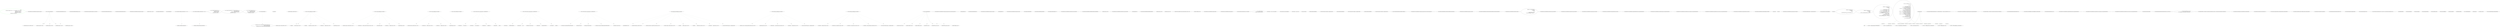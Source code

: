 digraph  {
d7 [cluster="CommandLine.Tests.Unit.Text.HelpTextTests.Create_instance_without_options()", color=green, community=0, label="var sut =\r\n                new HelpText(new HeadingInfo(''Unit-tests'', ''2.0''), new CopyrightInfo(true, ''Author'', 2005, 2013))\r\n                    .AddPreOptionsLine(''pre-options line 1'')\r\n                    .AddPreOptionsLine(''pre-options line 2'')\r\n                    .AddPostOptionsLine(''post-options line 1'')\r\n                    .AddPostOptionsLine(''post-options line 2'')", prediction=0, span="26-31"];
d6 [cluster="CommandLine.Tests.Unit.Text.HelpTextTests.Create_instance_without_options()", label="Entry CommandLine.Tests.Unit.Text.HelpTextTests.Create_instance_without_options()", span="22-22"];
d8 [cluster="CommandLine.Tests.Unit.Text.HelpTextTests.Create_instance_without_options()", label="var lines = sut.ToString().ToNotEmptyLines()", span="34-34"];
d16 [cluster="CommandLine.Text.HelpText.HelpText(string, string)", label="Entry CommandLine.Text.HelpText.HelpText(string, string)", span="79-79"];
d17 [cluster="CommandLine.Text.HeadingInfo.HeadingInfo(string, string)", label="Entry CommandLine.Text.HeadingInfo.HeadingInfo(string, string)", span="26-26"];
d18 [cluster="CommandLine.Text.CopyrightInfo.CopyrightInfo(bool, string, params int[])", label="Entry CommandLine.Text.CopyrightInfo.CopyrightInfo(bool, string, params int[])", span="59-59"];
d19 [cluster="CommandLine.Text.HelpText.AddPreOptionsLine(string)", label="Entry CommandLine.Text.HelpText.AddPreOptionsLine(string)", span="332-332"];
d20 [cluster="CommandLine.Text.HelpText.AddPostOptionsLine(string)", label="Entry CommandLine.Text.HelpText.AddPostOptionsLine(string)", span="342-342"];
d15 [cluster="CommandLine.Tests.Unit.Text.HelpTextTests.Create_instance_without_options()", label="Exit CommandLine.Tests.Unit.Text.HelpTextTests.Create_instance_without_options()", span="22-22"];
d9 [cluster="CommandLine.Tests.Unit.Text.HelpTextTests.Create_instance_without_options()", label="Assert.Equal(''Unit-tests 2.0'', lines[0])", span="36-36"];
d4 [cluster="CommandLine.Text.HelpText.ToString()", label="Entry CommandLine.Text.HelpText.ToString()", span="436-436"];
d21 [cluster="string.ToNotEmptyLines()", label="Entry string.ToNotEmptyLines()", span="10-10"];
d10 [cluster="CommandLine.Tests.Unit.Text.HelpTextTests.Create_instance_without_options()", label="Assert.Equal(''Copyright (C) 2005 - 2013 Author'', lines[1])", span="37-37"];
d11 [cluster="CommandLine.Tests.Unit.Text.HelpTextTests.Create_instance_without_options()", label="Assert.Equal(''pre-options line 1'', lines[2])", span="38-38"];
d12 [cluster="CommandLine.Tests.Unit.Text.HelpTextTests.Create_instance_without_options()", label="Assert.Equal(''pre-options line 2'', lines[3])", span="39-39"];
d13 [cluster="CommandLine.Tests.Unit.Text.HelpTextTests.Create_instance_without_options()", label="Assert.Equal(''post-options line 1'', lines[4])", span="40-40"];
d14 [cluster="CommandLine.Tests.Unit.Text.HelpTextTests.Create_instance_without_options()", label="Assert.Equal(''post-options line 2'', lines[5])", span="41-41"];
d63 [cluster="CommandLine.Tests.Unit.Text.HelpTextTests.When_help_text_is_longer_than_width_it_will_wrap_around_as_if_in_a_column()", label="var sut = new HelpText(new HeadingInfo(''CommandLine.Tests.dll'', ''1.9.4.131''))", span="130-130"];
d78 [cluster="CommandLine.Tests.Unit.Text.HelpTextTests.Long_help_text_without_spaces()", label="var sut = new HelpText(new HeadingInfo(''CommandLine.Tests.dll'', ''1.9.4.131''))", span="150-150"];
d23 [cluster="CommandLine.Tests.Unit.Text.HelpTextTests.Create_instance_with_options()", label="var sut = new HelpText { AddDashesToOption = true }\r\n                .AddPreOptionsLine(''pre-options'')\r\n                .AddOptions(new FakeOptions())\r\n                .AddPostOptionsLine(''post-options'')", span="50-53"];
d36 [cluster="CommandLine.Tests.Unit.Text.HelpTextTests.Create_instance_with_enum_options_enabled()", label="var sut = new HelpText { AddDashesToOption = true, AddEnumValuesToHelpText = true }\r\n                .AddPreOptionsLine(''pre-options'')\r\n                .AddOptions(new FakeOptionsWithHelpTextEnum())\r\n                .AddPostOptionsLine(''post-options'')", span="72-75"];
d47 [cluster="CommandLine.Tests.Unit.Text.HelpTextTests.Create_instance_with_enum_options_disabled()", label="var sut = new HelpText { AddDashesToOption = true }\r\n                .AddPreOptionsLine(''pre-options'')\r\n                .AddOptions(new FakeOptionsWithHelpTextEnum())\r\n                .AddPostOptionsLine(''post-options'')", span="94-97"];
d93 [cluster="CommandLine.Tests.Unit.Text.HelpTextTests.Long_pre_and_post_lines_without_spaces()", label="sut.AddPreOptionsLine(''Before 0123456789012345678901234567890123456789012 After'')\r\n                .AddOptions(new FakeOptionsForHelp())\r\n                .AddPostOptionsLine(''Before 0123456789012345678901234567890123456789 After'')", span="172-174"];
d5 [cluster="Unk.Equal", label="Entry Unk.Equal", span=""];
d1 [cluster="CommandLine.Tests.Unit.Text.HelpTextTests.Create_empty_instance()", label="Assert.Equal(string.Empty, new HelpText().ToString())", span="18-18"];
d24 [cluster="CommandLine.Tests.Unit.Text.HelpTextTests.Create_instance_with_options()", label="var lines = sut.ToString().ToNotEmptyLines().TrimStringArray()", span="57-57"];
d37 [cluster="CommandLine.Tests.Unit.Text.HelpTextTests.Create_instance_with_enum_options_enabled()", label="var lines = sut.ToString().ToNotEmptyLines().TrimStringArray()", span="79-79"];
d48 [cluster="CommandLine.Tests.Unit.Text.HelpTextTests.Create_instance_with_enum_options_disabled()", label="var lines = sut.ToString().ToNotEmptyLines().TrimStringArray()", span="101-101"];
d57 [cluster="CommandLine.Tests.Unit.Text.HelpTextTests.When_defined_MetaValue_should_be_rendered()", label="var lines = sut.ToString().ToNotEmptyLines().TrimStringArray()", span="119-119"];
d66 [cluster="CommandLine.Tests.Unit.Text.HelpTextTests.When_help_text_is_longer_than_width_it_will_wrap_around_as_if_in_a_column()", label="var lines = sut.ToString().Split(new[] { Environment.NewLine }, StringSplitOptions.None)", span="135-135"];
d81 [cluster="CommandLine.Tests.Unit.Text.HelpTextTests.Long_help_text_without_spaces()", label="var lines = sut.ToString().Split(new[] { Environment.NewLine }, StringSplitOptions.None)", span="155-155"];
d94 [cluster="CommandLine.Tests.Unit.Text.HelpTextTests.Long_pre_and_post_lines_without_spaces()", label="var lines = sut.ToString().Split(new[] { Environment.NewLine }, StringSplitOptions.None)", span="177-177"];
d155 [cluster="CommandLine.Tests.Unit.Text.HelpTextTests.Invoke_AutoBuild_for_Options_returns_appropriate_formatted_text()", label="var lines = helpText.ToString().ToNotEmptyLines().TrimStringArray()", span="265-265"];
d172 [cluster="CommandLine.Tests.Unit.Text.HelpTextTests.Invoke_AutoBuild_for_Verbs_with_specific_verb_returns_appropriate_formatted_text()", label="var lines = helpText.ToString().ToNotEmptyLines().TrimStringArray()", span="294-294"];
d184 [cluster="CommandLine.Tests.Unit.Text.HelpTextTests.Invoke_AutoBuild_for_Verbs_with_unknown_verb_returns_appropriate_formatted_text()", label="var lines = helpText.ToString().ToNotEmptyLines().TrimStringArray()", span="320-320"];
d107 [cluster="CommandLine.Tests.Unit.Text.HelpTextTests.Invoking_RenderParsingErrorsText_returns_appropriate_formatted_text()", label="var lines = errorsText.ToNotEmptyLines()", span="236-236"];
d62 [cluster="CommandLine.Tests.Unit.Text.HelpTextTests.When_help_text_is_longer_than_width_it_will_wrap_around_as_if_in_a_column()", label="Entry CommandLine.Tests.Unit.Text.HelpTextTests.When_help_text_is_longer_than_width_it_will_wrap_around_as_if_in_a_column()", span="126-126"];
d64 [cluster="CommandLine.Tests.Unit.Text.HelpTextTests.When_help_text_is_longer_than_width_it_will_wrap_around_as_if_in_a_column()", label="sut.MaximumDisplayWidth = 40", span="131-131"];
d60 [cluster="CommandLine.Text.HelpText.HelpText(string)", label="Entry CommandLine.Text.HelpText.HelpText(string)", span="56-56"];
d65 [cluster="CommandLine.Tests.Unit.Text.HelpTextTests.When_help_text_is_longer_than_width_it_will_wrap_around_as_if_in_a_column()", label="sut.AddOptions(new FakeOptionsWithLongDescription())", span="132-132"];
d77 [cluster="CommandLine.Tests.Unit.Text.HelpTextTests.Long_help_text_without_spaces()", label="Entry CommandLine.Tests.Unit.Text.HelpTextTests.Long_help_text_without_spaces()", span="146-146"];
d79 [cluster="CommandLine.Tests.Unit.Text.HelpTextTests.Long_help_text_without_spaces()", label="sut.MaximumDisplayWidth = 40", span="151-151"];
d80 [cluster="CommandLine.Tests.Unit.Text.HelpTextTests.Long_help_text_without_spaces()", label="sut.AddOptions(new FakeOptionsWithLongDescriptionAndNoSpaces())", span="152-152"];
d22 [cluster="CommandLine.Tests.Unit.Text.HelpTextTests.Create_instance_with_options()", label="Entry CommandLine.Tests.Unit.Text.HelpTextTests.Create_instance_with_options()", span="46-46"];
d3 [cluster="CommandLine.Text.HelpText.HelpText()", label="Entry CommandLine.Text.HelpText.HelpText()", span="33-33"];
d32 [cluster="CommandLine.Tests.Fakes.FakeOptions.FakeOptions()", label="Entry CommandLine.Tests.Fakes.FakeOptions.FakeOptions()", span="6-6"];
d33 [cluster="CommandLine.Text.HelpText.AddOptions<T>(T)", label="Entry CommandLine.Text.HelpText.AddOptions<T>(T)", span="352-352"];
d35 [cluster="CommandLine.Tests.Unit.Text.HelpTextTests.Create_instance_with_enum_options_enabled()", label="Entry CommandLine.Tests.Unit.Text.HelpTextTests.Create_instance_with_enum_options_enabled()", span="68-68"];
d45 [cluster="CommandLine.Tests.Fakes.FakeOptionsWithHelpTextEnum.FakeOptionsWithHelpTextEnum()", label="Entry CommandLine.Tests.Fakes.FakeOptionsWithHelpTextEnum.FakeOptionsWithHelpTextEnum()", span="11-11"];
d49 [cluster="CommandLine.Tests.Unit.Text.HelpTextTests.Create_instance_with_enum_options_disabled()", label="Assert.Equal(''pre-options'', lines[0])", span="102-102"];
d46 [cluster="CommandLine.Tests.Unit.Text.HelpTextTests.Create_instance_with_enum_options_disabled()", label="Entry CommandLine.Tests.Unit.Text.HelpTextTests.Create_instance_with_enum_options_disabled()", span="90-90"];
d91 [cluster="CommandLine.Tests.Unit.Text.HelpTextTests.Long_pre_and_post_lines_without_spaces()", label="var sut = new HelpText(''Heading Info.'')", span="170-170"];
d92 [cluster="CommandLine.Tests.Unit.Text.HelpTextTests.Long_pre_and_post_lines_without_spaces()", label="sut.MaximumDisplayWidth = 40", span="171-171"];
d102 [cluster="CommandLine.Tests.Fakes.FakeOptionsForHelp.FakeOptionsForHelp()", label="Entry CommandLine.Tests.Fakes.FakeOptionsForHelp.FakeOptionsForHelp()", span="4-4"];
d25 [cluster="CommandLine.Tests.Unit.Text.HelpTextTests.Create_instance_with_options()", label="Assert.Equal(''pre-options'', lines[0])", span="58-58"];
d26 [cluster="CommandLine.Tests.Unit.Text.HelpTextTests.Create_instance_with_options()", label="Assert.Equal(''--stringvalue    Define a string value here.'', lines[1])", span="59-59"];
d27 [cluster="CommandLine.Tests.Unit.Text.HelpTextTests.Create_instance_with_options()", label="Assert.Equal(''-i               Define a int sequence here.'', lines[2])", span="60-60"];
d28 [cluster="CommandLine.Tests.Unit.Text.HelpTextTests.Create_instance_with_options()", label="Assert.Equal(''-x               Define a boolean or switch value here.'', lines[3])", span="61-61"];
d29 [cluster="CommandLine.Tests.Unit.Text.HelpTextTests.Create_instance_with_options()", label="Assert.Equal(''--help           Display this help screen.'', lines[4])", span="62-62"];
d30 [cluster="CommandLine.Tests.Unit.Text.HelpTextTests.Create_instance_with_options()", label="Assert.Equal(''post-options'', lines[5])", span="63-63"];
d38 [cluster="CommandLine.Tests.Unit.Text.HelpTextTests.Create_instance_with_enum_options_enabled()", label="Assert.Equal(''pre-options'', lines[0])", span="80-80"];
d39 [cluster="CommandLine.Tests.Unit.Text.HelpTextTests.Create_instance_with_enum_options_enabled()", label="Assert.Equal(''--stringvalue    Define a string value here.'', lines[1])", span="81-81"];
d40 [cluster="CommandLine.Tests.Unit.Text.HelpTextTests.Create_instance_with_enum_options_enabled()", label="Assert.Equal(''--shape          Define a enum value here. Valid values: Circle, Square,'', lines[2])", span="82-82"];
d41 [cluster="CommandLine.Tests.Unit.Text.HelpTextTests.Create_instance_with_enum_options_enabled()", label="Assert.Equal(''Triangle'', lines[3])", span="83-83"];
d42 [cluster="CommandLine.Tests.Unit.Text.HelpTextTests.Create_instance_with_enum_options_enabled()", label="Assert.Equal(''--help           Display this help screen.'', lines[4])", span="84-84"];
d43 [cluster="CommandLine.Tests.Unit.Text.HelpTextTests.Create_instance_with_enum_options_enabled()", label="Assert.Equal(''post-options'', lines[5])", span="85-85"];
d50 [cluster="CommandLine.Tests.Unit.Text.HelpTextTests.Create_instance_with_enum_options_disabled()", label="Assert.Equal(''--stringvalue    Define a string value here.'', lines[1])", span="103-103"];
d51 [cluster="CommandLine.Tests.Unit.Text.HelpTextTests.Create_instance_with_enum_options_disabled()", label="Assert.Equal(''--shape          Define a enum value here.'', lines[2])", span="104-104"];
d52 [cluster="CommandLine.Tests.Unit.Text.HelpTextTests.Create_instance_with_enum_options_disabled()", label="Assert.Equal(''--help           Display this help screen.'', lines[3])", span="105-105"];
d53 [cluster="CommandLine.Tests.Unit.Text.HelpTextTests.Create_instance_with_enum_options_disabled()", label="Assert.Equal(''post-options'', lines[4])", span="106-106"];
d58 [cluster="CommandLine.Tests.Unit.Text.HelpTextTests.When_defined_MetaValue_should_be_rendered()", label="Assert.Equal(''i FILE, input-file=FILE    Required. Specify input FILE to be processed.'', lines[2])", span="121-121"];
d108 [cluster="CommandLine.Tests.Unit.Text.HelpTextTests.Invoking_RenderParsingErrorsText_returns_appropriate_formatted_text()", label="Assert.Equal(''  ERR badtoken'', lines[0])", span="238-238"];
d109 [cluster="CommandLine.Tests.Unit.Text.HelpTextTests.Invoking_RenderParsingErrorsText_returns_appropriate_formatted_text()", label="Assert.Equal(''  ERR x, switch'', lines[1])", span="239-239"];
d110 [cluster="CommandLine.Tests.Unit.Text.HelpTextTests.Invoking_RenderParsingErrorsText_returns_appropriate_formatted_text()", label="Assert.Equal(''  ERR unknown'', lines[2])", span="240-240"];
d111 [cluster="CommandLine.Tests.Unit.Text.HelpTextTests.Invoking_RenderParsingErrorsText_returns_appropriate_formatted_text()", label="Assert.Equal(''  ERR missing'', lines[3])", span="241-241"];
d112 [cluster="CommandLine.Tests.Unit.Text.HelpTextTests.Invoking_RenderParsingErrorsText_returns_appropriate_formatted_text()", label="Assert.Equal(''  ERR z'', lines[4])", span="242-242"];
d113 [cluster="CommandLine.Tests.Unit.Text.HelpTextTests.Invoking_RenderParsingErrorsText_returns_appropriate_formatted_text()", label="Assert.Equal(''  ERR s, sequence'', lines[5])", span="243-243"];
d114 [cluster="CommandLine.Tests.Unit.Text.HelpTextTests.Invoking_RenderParsingErrorsText_returns_appropriate_formatted_text()", label="Assert.Equal(''  ERR no-verb-selected'', lines[6])", span="244-244"];
d115 [cluster="CommandLine.Tests.Unit.Text.HelpTextTests.Invoking_RenderParsingErrorsText_returns_appropriate_formatted_text()", label="Assert.Equal(''  ERR badverb'', lines[7])", span="245-245"];
d158 [cluster="CommandLine.Tests.Unit.Text.HelpTextTests.Invoke_AutoBuild_for_Options_returns_appropriate_formatted_text()", label="Assert.Equal(''ERROR(S):'', lines[2])", span="269-269"];
d159 [cluster="CommandLine.Tests.Unit.Text.HelpTextTests.Invoke_AutoBuild_for_Options_returns_appropriate_formatted_text()", label="Assert.Equal(''Token 'badtoken' is not recognized.'', lines[3])", span="270-270"];
d160 [cluster="CommandLine.Tests.Unit.Text.HelpTextTests.Invoke_AutoBuild_for_Options_returns_appropriate_formatted_text()", label="Assert.Equal(''A sequence option 'i' is defined with few items than required.'', lines[4])", span="271-271"];
d161 [cluster="CommandLine.Tests.Unit.Text.HelpTextTests.Invoke_AutoBuild_for_Options_returns_appropriate_formatted_text()", label="Assert.Equal(''--stringvalue    Define a string value here.'', lines[5])", span="272-272"];
d162 [cluster="CommandLine.Tests.Unit.Text.HelpTextTests.Invoke_AutoBuild_for_Options_returns_appropriate_formatted_text()", label="Assert.Equal(''-i               Define a int sequence here.'', lines[6])", span="273-273"];
d163 [cluster="CommandLine.Tests.Unit.Text.HelpTextTests.Invoke_AutoBuild_for_Options_returns_appropriate_formatted_text()", label="Assert.Equal(''-x               Define a boolean or switch value here.'', lines[7])", span="274-274"];
d164 [cluster="CommandLine.Tests.Unit.Text.HelpTextTests.Invoke_AutoBuild_for_Options_returns_appropriate_formatted_text()", label="Assert.Equal(''--help           Display this help screen.'', lines[8])", span="275-275"];
d175 [cluster="CommandLine.Tests.Unit.Text.HelpTextTests.Invoke_AutoBuild_for_Verbs_with_specific_verb_returns_appropriate_formatted_text()", label="Assert.Equal(''-p, --patch    Use the interactive patch selection interface to chose which'', lines[2])", span="298-298"];
d176 [cluster="CommandLine.Tests.Unit.Text.HelpTextTests.Invoke_AutoBuild_for_Verbs_with_specific_verb_returns_appropriate_formatted_text()", label="Assert.Equal(''changes to commit.'', lines[3])", span="299-299"];
d177 [cluster="CommandLine.Tests.Unit.Text.HelpTextTests.Invoke_AutoBuild_for_Verbs_with_specific_verb_returns_appropriate_formatted_text()", label="Assert.Equal(''--amend        Used to amend the tip of the current branch.'', lines[4])", span="300-300"];
d178 [cluster="CommandLine.Tests.Unit.Text.HelpTextTests.Invoke_AutoBuild_for_Verbs_with_specific_verb_returns_appropriate_formatted_text()", label="Assert.Equal(''--help         Display this help screen.'', lines[5])", span="301-301"];
d187 [cluster="CommandLine.Tests.Unit.Text.HelpTextTests.Invoke_AutoBuild_for_Verbs_with_unknown_verb_returns_appropriate_formatted_text()", label="Assert.Equal(''add       Add file contents to the index.'', lines[2])", span="324-324"];
d188 [cluster="CommandLine.Tests.Unit.Text.HelpTextTests.Invoke_AutoBuild_for_Verbs_with_unknown_verb_returns_appropriate_formatted_text()", label="Assert.Equal(''commit    Record changes to the repository.'', lines[3])", span="325-325"];
d189 [cluster="CommandLine.Tests.Unit.Text.HelpTextTests.Invoke_AutoBuild_for_Verbs_with_unknown_verb_returns_appropriate_formatted_text()", label="Assert.Equal(''clone     Clone a repository into a new directory.'', lines[4])", span="326-326"];
d190 [cluster="CommandLine.Tests.Unit.Text.HelpTextTests.Invoke_AutoBuild_for_Verbs_with_unknown_verb_returns_appropriate_formatted_text()", label="Assert.Equal(''help      Display more information on a specific command.'', lines[5])", span="327-327"];
d0 [cluster="CommandLine.Tests.Unit.Text.HelpTextTests.Create_empty_instance()", label="Entry CommandLine.Tests.Unit.Text.HelpTextTests.Create_empty_instance()", span="16-16"];
d2 [cluster="CommandLine.Tests.Unit.Text.HelpTextTests.Create_empty_instance()", label="Exit CommandLine.Tests.Unit.Text.HelpTextTests.Create_empty_instance()", span="16-16"];
d34 [cluster="System.Collections.Generic.IEnumerable<string>.TrimStringArray()", label="Entry System.Collections.Generic.IEnumerable<string>.TrimStringArray()", span="15-15"];
d56 [cluster="CommandLine.Tests.Unit.Text.HelpTextTests.When_defined_MetaValue_should_be_rendered()", label="var sut = new HelpText(''Meta Value.'')\r\n                .AddOptions(new FakeOptionsWithMetaValue())", span="115-116"];
d67 [cluster="CommandLine.Tests.Unit.Text.HelpTextTests.When_help_text_is_longer_than_width_it_will_wrap_around_as_if_in_a_column()", label="lines[2].Should().Be(''  v, verbose    This is the description'')", span="136-136"];
d74 [cluster="string.Split(string[], System.StringSplitOptions)", label="Entry string.Split(string[], System.StringSplitOptions)", span="0-0"];
d68 [cluster="CommandLine.Tests.Unit.Text.HelpTextTests.When_help_text_is_longer_than_width_it_will_wrap_around_as_if_in_a_column()", label="lines[3].Should().Be(''                of the verbosity to '')", span="138-138"];
d69 [cluster="CommandLine.Tests.Unit.Text.HelpTextTests.When_help_text_is_longer_than_width_it_will_wrap_around_as_if_in_a_column()", label="lines[4].Should().Be(''                test out the wrapping '')", span="139-139"];
d70 [cluster="CommandLine.Tests.Unit.Text.HelpTextTests.When_help_text_is_longer_than_width_it_will_wrap_around_as_if_in_a_column()", label="lines[5].Should().Be(''                capabilities of the '')", span="140-140"];
d71 [cluster="CommandLine.Tests.Unit.Text.HelpTextTests.When_help_text_is_longer_than_width_it_will_wrap_around_as_if_in_a_column()", label="lines[6].Should().Be(''                Help Text.'')", span="141-141"];
d82 [cluster="CommandLine.Tests.Unit.Text.HelpTextTests.Long_help_text_without_spaces()", label="lines[2].Should().Be(''  v, verbose    Before '')", span="156-156"];
d83 [cluster="CommandLine.Tests.Unit.Text.HelpTextTests.Long_help_text_without_spaces()", label="lines[3].Should().Be(''                012345678901234567890123'')", span="157-157"];
d84 [cluster="CommandLine.Tests.Unit.Text.HelpTextTests.Long_help_text_without_spaces()", label="lines[4].Should().Be(''                After'')", span="158-158"];
d85 [cluster="CommandLine.Tests.Unit.Text.HelpTextTests.Long_help_text_without_spaces()", label="lines[5].Should().Be(''  input-file    Before '')", span="159-159"];
d86 [cluster="CommandLine.Tests.Unit.Text.HelpTextTests.Long_help_text_without_spaces()", label="lines[6].Should().Be(''                012345678901234567890123'')", span="160-160"];
d87 [cluster="CommandLine.Tests.Unit.Text.HelpTextTests.Long_help_text_without_spaces()", label="lines[7].Should().Be(''                456789 After'')", span="161-161"];
d95 [cluster="CommandLine.Tests.Unit.Text.HelpTextTests.Long_pre_and_post_lines_without_spaces()", label="lines[1].Should().Be(''Before '')", span="178-178"];
d96 [cluster="CommandLine.Tests.Unit.Text.HelpTextTests.Long_pre_and_post_lines_without_spaces()", label="lines[2].Should().Be(''0123456789012345678901234567890123456789'')", span="179-179"];
d97 [cluster="CommandLine.Tests.Unit.Text.HelpTextTests.Long_pre_and_post_lines_without_spaces()", label="lines[3].Should().Be(''012 After'')", span="180-180"];
d98 [cluster="CommandLine.Tests.Unit.Text.HelpTextTests.Long_pre_and_post_lines_without_spaces()", label="lines[lines.Length - 3].Should().Be(''Before '')", span="181-181"];
d99 [cluster="CommandLine.Tests.Unit.Text.HelpTextTests.Long_pre_and_post_lines_without_spaces()", label="lines[lines.Length - 2].Should().Be(''0123456789012345678901234567890123456789'')", span="182-182"];
d100 [cluster="CommandLine.Tests.Unit.Text.HelpTextTests.Long_pre_and_post_lines_without_spaces()", label="lines[lines.Length - 1].Should().Be('' After'')", span="183-183"];
d154 [cluster="CommandLine.Tests.Unit.Text.HelpTextTests.Invoke_AutoBuild_for_Options_returns_appropriate_formatted_text()", label="var helpText = HelpText.AutoBuild(fakeResult)", span="262-262"];
d156 [cluster="CommandLine.Tests.Unit.Text.HelpTextTests.Invoke_AutoBuild_for_Options_returns_appropriate_formatted_text()", label="Assert.True(lines[0].StartsWith(''CommandLine'', StringComparison.Ordinal))", span="267-267"];
d157 [cluster="CommandLine.Tests.Unit.Text.HelpTextTests.Invoke_AutoBuild_for_Options_returns_appropriate_formatted_text()", label="Assert.True(lines[1].StartsWith(''Copyright (c)'', StringComparison.Ordinal))", span="268-268"];
d171 [cluster="CommandLine.Tests.Unit.Text.HelpTextTests.Invoke_AutoBuild_for_Verbs_with_specific_verb_returns_appropriate_formatted_text()", label="var helpText = HelpText.AutoBuild(fakeResult)", span="291-291"];
d173 [cluster="CommandLine.Tests.Unit.Text.HelpTextTests.Invoke_AutoBuild_for_Verbs_with_specific_verb_returns_appropriate_formatted_text()", label="Assert.True(lines[0].StartsWith(''CommandLine'', StringComparison.Ordinal))", span="296-296"];
d174 [cluster="CommandLine.Tests.Unit.Text.HelpTextTests.Invoke_AutoBuild_for_Verbs_with_specific_verb_returns_appropriate_formatted_text()", label="Assert.True(lines[1].StartsWith(''Copyright (c)'', StringComparison.Ordinal))", span="297-297"];
d183 [cluster="CommandLine.Tests.Unit.Text.HelpTextTests.Invoke_AutoBuild_for_Verbs_with_unknown_verb_returns_appropriate_formatted_text()", label="var helpText = HelpText.AutoBuild(fakeResult)", span="317-317"];
d185 [cluster="CommandLine.Tests.Unit.Text.HelpTextTests.Invoke_AutoBuild_for_Verbs_with_unknown_verb_returns_appropriate_formatted_text()", label="Assert.True(lines[0].StartsWith(''CommandLine'', StringComparison.Ordinal))", span="322-322"];
d186 [cluster="CommandLine.Tests.Unit.Text.HelpTextTests.Invoke_AutoBuild_for_Verbs_with_unknown_verb_returns_appropriate_formatted_text()", label="Assert.True(lines[1].StartsWith(''Copyright (c)'', StringComparison.Ordinal))", span="323-323"];
d106 [cluster="CommandLine.Tests.Unit.Text.HelpTextTests.Invoking_RenderParsingErrorsText_returns_appropriate_formatted_text()", label="var errorsText = HelpText.RenderParsingErrorsText(fakeResult, fakeRenderer, 2)", span="233-233"];
d72 [cluster="CommandLine.Tests.Unit.Text.HelpTextTests.When_help_text_is_longer_than_width_it_will_wrap_around_as_if_in_a_column()", label="Exit CommandLine.Tests.Unit.Text.HelpTextTests.When_help_text_is_longer_than_width_it_will_wrap_around_as_if_in_a_column()", span="126-126"];
d73 [cluster="CommandLine.Tests.Fakes.FakeOptionsWithLongDescription.FakeOptionsWithLongDescription()", label="Entry CommandLine.Tests.Fakes.FakeOptionsWithLongDescription.FakeOptionsWithLongDescription()", span="22-22"];
d88 [cluster="CommandLine.Tests.Unit.Text.HelpTextTests.Long_help_text_without_spaces()", label="Exit CommandLine.Tests.Unit.Text.HelpTextTests.Long_help_text_without_spaces()", span="146-146"];
d89 [cluster="CommandLine.Tests.Fakes.FakeOptionsWithLongDescriptionAndNoSpaces.FakeOptionsWithLongDescriptionAndNoSpaces()", label="Entry CommandLine.Tests.Fakes.FakeOptionsWithLongDescriptionAndNoSpaces.FakeOptionsWithLongDescriptionAndNoSpaces()", span="31-31"];
d31 [cluster="CommandLine.Tests.Unit.Text.HelpTextTests.Create_instance_with_options()", label="Exit CommandLine.Tests.Unit.Text.HelpTextTests.Create_instance_with_options()", span="46-46"];
d153 [cluster="CommandLine.Tests.Unit.Text.HelpTextTests.Invoke_AutoBuild_for_Options_returns_appropriate_formatted_text()", label="var fakeResult = new NotParsed<FakeOptions>(\r\n                new FakeOptions(),\r\n                new Error[]\r\n                    {\r\n                        new BadFormatTokenError(''badtoken''),\r\n                        new SequenceOutOfRangeError(new NameInfo(''i'', ''''))\r\n                    })", span="253-259"];
d44 [cluster="CommandLine.Tests.Unit.Text.HelpTextTests.Create_instance_with_enum_options_enabled()", label="Exit CommandLine.Tests.Unit.Text.HelpTextTests.Create_instance_with_enum_options_enabled()", span="68-68"];
d54 [cluster="CommandLine.Tests.Unit.Text.HelpTextTests.Create_instance_with_enum_options_disabled()", label="Exit CommandLine.Tests.Unit.Text.HelpTextTests.Create_instance_with_enum_options_disabled()", span="90-90"];
d90 [cluster="CommandLine.Tests.Unit.Text.HelpTextTests.Long_pre_and_post_lines_without_spaces()", label="Entry CommandLine.Tests.Unit.Text.HelpTextTests.Long_pre_and_post_lines_without_spaces()", span="166-166"];
d59 [cluster="CommandLine.Tests.Unit.Text.HelpTextTests.When_defined_MetaValue_should_be_rendered()", label="Exit CommandLine.Tests.Unit.Text.HelpTextTests.When_defined_MetaValue_should_be_rendered()", span="111-111"];
d116 [cluster="CommandLine.Tests.Unit.Text.HelpTextTests.Invoking_RenderParsingErrorsText_returns_appropriate_formatted_text()", label="Exit CommandLine.Tests.Unit.Text.HelpTextTests.Invoking_RenderParsingErrorsText_returns_appropriate_formatted_text()", span="189-189"];
d165 [cluster="CommandLine.Tests.Unit.Text.HelpTextTests.Invoke_AutoBuild_for_Options_returns_appropriate_formatted_text()", label="Exit CommandLine.Tests.Unit.Text.HelpTextTests.Invoke_AutoBuild_for_Options_returns_appropriate_formatted_text()", span="250-250"];
d179 [cluster="CommandLine.Tests.Unit.Text.HelpTextTests.Invoke_AutoBuild_for_Verbs_with_specific_verb_returns_appropriate_formatted_text()", label="Exit CommandLine.Tests.Unit.Text.HelpTextTests.Invoke_AutoBuild_for_Verbs_with_specific_verb_returns_appropriate_formatted_text()", span="280-280"];
d191 [cluster="CommandLine.Tests.Unit.Text.HelpTextTests.Invoke_AutoBuild_for_Verbs_with_unknown_verb_returns_appropriate_formatted_text()", label="Exit CommandLine.Tests.Unit.Text.HelpTextTests.Invoke_AutoBuild_for_Verbs_with_unknown_verb_returns_appropriate_formatted_text()", span="306-306"];
d55 [cluster="CommandLine.Tests.Unit.Text.HelpTextTests.When_defined_MetaValue_should_be_rendered()", label="Entry CommandLine.Tests.Unit.Text.HelpTextTests.When_defined_MetaValue_should_be_rendered()", span="111-111"];
d61 [cluster="CommandLine.Tests.Fakes.FakeOptionsWithMetaValue.FakeOptionsWithMetaValue()", label="Entry CommandLine.Tests.Fakes.FakeOptionsWithMetaValue.FakeOptionsWithMetaValue()", span="4-4"];
d75 [cluster="Unk.Should", label="Entry Unk.Should", span=""];
d76 [cluster="Unk.Be", label="Entry Unk.Be", span=""];
d101 [cluster="CommandLine.Tests.Unit.Text.HelpTextTests.Long_pre_and_post_lines_without_spaces()", label="Exit CommandLine.Tests.Unit.Text.HelpTextTests.Long_pre_and_post_lines_without_spaces()", span="166-166"];
d166 [cluster="CommandLine.Text.HelpText.AutoBuild<T>(CommandLine.ParserResult<T>)", label="Entry CommandLine.Text.HelpText.AutoBuild<T>(CommandLine.ParserResult<T>)", span="257-257"];
d167 [cluster="string.StartsWith(string, System.StringComparison)", label="Entry string.StartsWith(string, System.StringComparison)", span="0-0"];
d168 [cluster="Unk.True", label="Entry Unk.True", span=""];
d170 [cluster="CommandLine.Tests.Unit.Text.HelpTextTests.Invoke_AutoBuild_for_Verbs_with_specific_verb_returns_appropriate_formatted_text()", label="var fakeResult = new NotParsed<object>(\r\n                new NullInstance(),\r\n                new Error[]\r\n                    {\r\n                        new HelpVerbRequestedError(''commit'', typeof(CommitOptions), true)\r\n                    })", span="283-288"];
d182 [cluster="CommandLine.Tests.Unit.Text.HelpTextTests.Invoke_AutoBuild_for_Verbs_with_unknown_verb_returns_appropriate_formatted_text()", label="var fakeResult = new NotParsed<object>(\r\n                new NullInstance(),\r\n                verbTypes,\r\n                new Error[] { new HelpVerbRequestedError(null, null, false) })", span="311-314"];
d104 [cluster="CommandLine.Tests.Unit.Text.HelpTextTests.Invoking_RenderParsingErrorsText_returns_appropriate_formatted_text()", label="var fakeResult = new NotParsed<object>(\r\n                new NullInstance(),\r\n                new Error[]\r\n                    {\r\n                        new BadFormatTokenError(''badtoken''),\r\n                        new MissingValueOptionError(new NameInfo(''x'', ''switch'')),\r\n                        new UnknownOptionError(''unknown''),\r\n                        new MissingRequiredOptionError(new NameInfo('''', ''missing'')),\r\n                        new MutuallyExclusiveSetError(new NameInfo(''z'', '''')),\r\n                        new SequenceOutOfRangeError(new NameInfo(''s'', ''sequence'')),\r\n                        new NoVerbSelectedError(),\r\n                        new BadVerbSelectedError(''badverb''),\r\n                        new HelpRequestedError(), // should be ignored\r\n                        new HelpVerbRequestedError(null, null, false) // should be ignored \r\n                    })", span="192-206"];
d105 [cluster="CommandLine.Tests.Unit.Text.HelpTextTests.Invoking_RenderParsingErrorsText_returns_appropriate_formatted_text()", label="Func<Error, string> fakeRenderer = err =>\r\n                {\r\n                    switch (err.Tag)\r\n                    {\r\n                        case ErrorType.BadFormatTokenError:\r\n                            return ''ERR '' + ((BadFormatTokenError)err).Token;\r\n                        case ErrorType.MissingValueOptionError:\r\n                            return ''ERR '' + ((MissingValueOptionError)err).NameInfo.NameText;\r\n                        case ErrorType.UnknownOptionError:\r\n                            return ''ERR '' + ((UnknownOptionError)err).Token;\r\n                        case ErrorType.MissingRequiredOptionError:\r\n                            return ''ERR '' + ((MissingRequiredOptionError)err).NameInfo.NameText;\r\n                        case ErrorType.MutuallyExclusiveSetError:\r\n                            return ''ERR '' + ((MutuallyExclusiveSetError)err).NameInfo.NameText;\r\n                        case ErrorType.SequenceOutOfRangeError:\r\n                            return ''ERR '' + ((SequenceOutOfRangeError)err).NameInfo.NameText;\r\n                        case ErrorType.NoVerbSelectedError:\r\n                            return ''ERR no-verb-selected'';\r\n                        case ErrorType.BadVerbSelectedError:\r\n                            return ''ERR '' + ((BadVerbSelectedError)err).Token;\r\n                        default:\r\n                            throw new InvalidOperationException();\r\n                    }\r\n                }", span="207-230"];
d130 [cluster="CommandLine.Text.HelpText.RenderParsingErrorsText<T>(CommandLine.ParserResult<T>, System.Func<CommandLine.Error, string>, int)", label="Entry CommandLine.Text.HelpText.RenderParsingErrorsText<T>(CommandLine.ParserResult<T>, System.Func<CommandLine.Error, string>, int)", span="408-408"];
d152 [cluster="CommandLine.Tests.Unit.Text.HelpTextTests.Invoke_AutoBuild_for_Options_returns_appropriate_formatted_text()", label="Entry CommandLine.Tests.Unit.Text.HelpTextTests.Invoke_AutoBuild_for_Options_returns_appropriate_formatted_text()", span="250-250"];
d117 [cluster="CommandLine.NotParsed<T>.NotParsed(T, System.Collections.Generic.IEnumerable<CommandLine.Error>)", label="Entry CommandLine.NotParsed<T>.NotParsed(T, System.Collections.Generic.IEnumerable<CommandLine.Error>)", span="142-142"];
d119 [cluster="CommandLine.BadFormatTokenError.BadFormatTokenError(string)", label="Entry CommandLine.BadFormatTokenError.BadFormatTokenError(string)", span="196-196"];
d125 [cluster="CommandLine.SequenceOutOfRangeError.SequenceOutOfRangeError(CommandLine.NameInfo)", label="Entry CommandLine.SequenceOutOfRangeError.SequenceOutOfRangeError(CommandLine.NameInfo)", span="324-324"];
d121 [cluster="CommandLine.NameInfo.NameInfo(string, string)", label="Entry CommandLine.NameInfo.NameInfo(string, string)", span="20-20"];
d103 [cluster="CommandLine.Tests.Unit.Text.HelpTextTests.Invoking_RenderParsingErrorsText_returns_appropriate_formatted_text()", label="Entry CommandLine.Tests.Unit.Text.HelpTextTests.Invoking_RenderParsingErrorsText_returns_appropriate_formatted_text()", span="189-189"];
d169 [cluster="CommandLine.Tests.Unit.Text.HelpTextTests.Invoke_AutoBuild_for_Verbs_with_specific_verb_returns_appropriate_formatted_text()", label="Entry CommandLine.Tests.Unit.Text.HelpTextTests.Invoke_AutoBuild_for_Verbs_with_specific_verb_returns_appropriate_formatted_text()", span="280-280"];
d180 [cluster="CommandLine.Tests.Unit.Text.HelpTextTests.Invoke_AutoBuild_for_Verbs_with_unknown_verb_returns_appropriate_formatted_text()", label="Entry CommandLine.Tests.Unit.Text.HelpTextTests.Invoke_AutoBuild_for_Verbs_with_unknown_verb_returns_appropriate_formatted_text()", span="306-306"];
d118 [cluster="CommandLine.NullInstance.NullInstance()", label="Entry CommandLine.NullInstance.NullInstance()", span="9-9"];
d129 [cluster="CommandLine.HelpVerbRequestedError.HelpVerbRequestedError(string, System.Type, bool)", label="Entry CommandLine.HelpVerbRequestedError.HelpVerbRequestedError(string, System.Type, bool)", span="372-372"];
d181 [cluster="CommandLine.Tests.Unit.Text.HelpTextTests.Invoke_AutoBuild_for_Verbs_with_unknown_verb_returns_appropriate_formatted_text()", label="var verbTypes = Enumerable.Empty<Type>().Concat(\r\n                new[] { typeof(AddOptions), typeof(CommitOptions), typeof(CloneOptions) })", span="309-310"];
d194 [cluster="CommandLine.NotParsed<T>.NotParsed(T, System.Collections.Generic.IEnumerable<System.Type>, System.Collections.Generic.IEnumerable<CommandLine.Error>)", label="Entry CommandLine.NotParsed<T>.NotParsed(T, System.Collections.Generic.IEnumerable<System.Type>, System.Collections.Generic.IEnumerable<CommandLine.Error>)", span="136-136"];
d120 [cluster="CommandLine.MissingValueOptionError.MissingValueOptionError(CommandLine.NameInfo)", label="Entry CommandLine.MissingValueOptionError.MissingValueOptionError(CommandLine.NameInfo)", span="269-269"];
d122 [cluster="CommandLine.UnknownOptionError.UnknownOptionError(string)", label="Entry CommandLine.UnknownOptionError.UnknownOptionError(string)", span="280-280"];
d123 [cluster="CommandLine.MissingRequiredOptionError.MissingRequiredOptionError(CommandLine.NameInfo)", label="Entry CommandLine.MissingRequiredOptionError.MissingRequiredOptionError(CommandLine.NameInfo)", span="291-291"];
d124 [cluster="CommandLine.MutuallyExclusiveSetError.MutuallyExclusiveSetError(CommandLine.NameInfo)", label="Entry CommandLine.MutuallyExclusiveSetError.MutuallyExclusiveSetError(CommandLine.NameInfo)", span="302-302"];
d126 [cluster="CommandLine.NoVerbSelectedError.NoVerbSelectedError()", label="Entry CommandLine.NoVerbSelectedError.NoVerbSelectedError()", span="410-410"];
d127 [cluster="CommandLine.BadVerbSelectedError.BadVerbSelectedError(string)", label="Entry CommandLine.BadVerbSelectedError.BadVerbSelectedError(string)", span="346-346"];
d128 [cluster="CommandLine.HelpRequestedError.HelpRequestedError()", label="Entry CommandLine.HelpRequestedError.HelpRequestedError()", span="357-357"];
d132 [cluster="lambda expression", label="err.Tag", span="209-209"];
d134 [cluster="lambda expression", label="return ''ERR '' + ((BadFormatTokenError)err).Token;", span="212-212"];
d136 [cluster="lambda expression", label="return ''ERR '' + ((MissingValueOptionError)err).NameInfo.NameText;", span="214-214"];
d138 [cluster="lambda expression", label="return ''ERR '' + ((UnknownOptionError)err).Token;", span="216-216"];
d140 [cluster="lambda expression", label="return ''ERR '' + ((MissingRequiredOptionError)err).NameInfo.NameText;", span="218-218"];
d142 [cluster="lambda expression", label="return ''ERR '' + ((MutuallyExclusiveSetError)err).NameInfo.NameText;", span="220-220"];
d144 [cluster="lambda expression", label="return ''ERR '' + ((SequenceOutOfRangeError)err).NameInfo.NameText;", span="222-222"];
d148 [cluster="lambda expression", label="return ''ERR '' + ((BadVerbSelectedError)err).Token;", span="226-226"];
d192 [cluster="System.Linq.Enumerable.Empty<TResult>()", label="Entry System.Linq.Enumerable.Empty<TResult>()", span="0-0"];
d193 [cluster="System.Collections.Generic.IEnumerable<TSource>.Concat<TSource>(System.Collections.Generic.IEnumerable<TSource>)", label="Entry System.Collections.Generic.IEnumerable<TSource>.Concat<TSource>(System.Collections.Generic.IEnumerable<TSource>)", span="0-0"];
d131 [cluster="lambda expression", label="Entry lambda expression", span="207-230"];
d133 [cluster="lambda expression", label="ErrorType.BadFormatTokenError", span="211-211"];
d135 [cluster="lambda expression", label="ErrorType.MissingValueOptionError", span="213-213"];
d137 [cluster="lambda expression", label="ErrorType.UnknownOptionError", span="215-215"];
d139 [cluster="lambda expression", label="ErrorType.MissingRequiredOptionError", span="217-217"];
d141 [cluster="lambda expression", label="ErrorType.MutuallyExclusiveSetError", span="219-219"];
d143 [cluster="lambda expression", label="ErrorType.SequenceOutOfRangeError", span="221-221"];
d145 [cluster="lambda expression", label="ErrorType.NoVerbSelectedError", span="223-223"];
d147 [cluster="lambda expression", label="ErrorType.BadVerbSelectedError", span="225-225"];
d149 [cluster="lambda expression", label="throw new InvalidOperationException();", span="228-228"];
d150 [cluster="lambda expression", label="Exit lambda expression", span="207-230"];
d146 [cluster="lambda expression", label="return ''ERR no-verb-selected'';", span="224-224"];
d151 [cluster="System.InvalidOperationException.InvalidOperationException()", label="Entry System.InvalidOperationException.InvalidOperationException()", span="0-0"];
d8 -> d10  [color=darkseagreen4, key=1, label=lines, style=dashed];
d8 -> d11  [color=darkseagreen4, key=1, label=lines, style=dashed];
d8 -> d12  [color=darkseagreen4, key=1, label=lines, style=dashed];
d8 -> d13  [color=darkseagreen4, key=1, label=lines, style=dashed];
d8 -> d14  [color=darkseagreen4, key=1, label=lines, style=dashed];
d63 -> d65  [color=darkseagreen4, key=1, label=sut, style=dashed];
d78 -> d80  [color=darkseagreen4, key=1, label=sut, style=dashed];
d24 -> d26  [color=darkseagreen4, key=1, label=lines, style=dashed];
d24 -> d27  [color=darkseagreen4, key=1, label=lines, style=dashed];
d24 -> d28  [color=darkseagreen4, key=1, label=lines, style=dashed];
d24 -> d29  [color=darkseagreen4, key=1, label=lines, style=dashed];
d24 -> d30  [color=darkseagreen4, key=1, label=lines, style=dashed];
d37 -> d39  [color=darkseagreen4, key=1, label=lines, style=dashed];
d37 -> d40  [color=darkseagreen4, key=1, label=lines, style=dashed];
d37 -> d41  [color=darkseagreen4, key=1, label=lines, style=dashed];
d37 -> d42  [color=darkseagreen4, key=1, label=lines, style=dashed];
d37 -> d43  [color=darkseagreen4, key=1, label=lines, style=dashed];
d48 -> d50  [color=darkseagreen4, key=1, label=lines, style=dashed];
d48 -> d51  [color=darkseagreen4, key=1, label=lines, style=dashed];
d48 -> d52  [color=darkseagreen4, key=1, label=lines, style=dashed];
d48 -> d53  [color=darkseagreen4, key=1, label=lines, style=dashed];
d66 -> d68  [color=darkseagreen4, key=1, label=lines, style=dashed];
d66 -> d69  [color=darkseagreen4, key=1, label=lines, style=dashed];
d66 -> d70  [color=darkseagreen4, key=1, label=lines, style=dashed];
d66 -> d71  [color=darkseagreen4, key=1, label=lines, style=dashed];
d81 -> d83  [color=darkseagreen4, key=1, label=lines, style=dashed];
d81 -> d84  [color=darkseagreen4, key=1, label=lines, style=dashed];
d81 -> d85  [color=darkseagreen4, key=1, label=lines, style=dashed];
d81 -> d86  [color=darkseagreen4, key=1, label=lines, style=dashed];
d81 -> d87  [color=darkseagreen4, key=1, label=lines, style=dashed];
d94 -> d96  [color=darkseagreen4, key=1, label=lines, style=dashed];
d94 -> d97  [color=darkseagreen4, key=1, label=lines, style=dashed];
d94 -> d98  [color=darkseagreen4, key=1, label=lines, style=dashed];
d94 -> d99  [color=darkseagreen4, key=1, label=lines, style=dashed];
d94 -> d100  [color=darkseagreen4, key=1, label=lines, style=dashed];
d155 -> d157  [color=darkseagreen4, key=1, label=lines, style=dashed];
d155 -> d158  [color=darkseagreen4, key=1, label=lines, style=dashed];
d155 -> d159  [color=darkseagreen4, key=1, label=lines, style=dashed];
d155 -> d160  [color=darkseagreen4, key=1, label=lines, style=dashed];
d155 -> d161  [color=darkseagreen4, key=1, label=lines, style=dashed];
d155 -> d162  [color=darkseagreen4, key=1, label=lines, style=dashed];
d155 -> d163  [color=darkseagreen4, key=1, label=lines, style=dashed];
d155 -> d164  [color=darkseagreen4, key=1, label=lines, style=dashed];
d172 -> d174  [color=darkseagreen4, key=1, label=lines, style=dashed];
d172 -> d175  [color=darkseagreen4, key=1, label=lines, style=dashed];
d172 -> d176  [color=darkseagreen4, key=1, label=lines, style=dashed];
d172 -> d177  [color=darkseagreen4, key=1, label=lines, style=dashed];
d172 -> d178  [color=darkseagreen4, key=1, label=lines, style=dashed];
d184 -> d186  [color=darkseagreen4, key=1, label=lines, style=dashed];
d184 -> d187  [color=darkseagreen4, key=1, label=lines, style=dashed];
d184 -> d188  [color=darkseagreen4, key=1, label=lines, style=dashed];
d184 -> d189  [color=darkseagreen4, key=1, label=lines, style=dashed];
d184 -> d190  [color=darkseagreen4, key=1, label=lines, style=dashed];
d107 -> d109  [color=darkseagreen4, key=1, label=lines, style=dashed];
d107 -> d110  [color=darkseagreen4, key=1, label=lines, style=dashed];
d107 -> d111  [color=darkseagreen4, key=1, label=lines, style=dashed];
d107 -> d112  [color=darkseagreen4, key=1, label=lines, style=dashed];
d107 -> d113  [color=darkseagreen4, key=1, label=lines, style=dashed];
d107 -> d114  [color=darkseagreen4, key=1, label=lines, style=dashed];
d107 -> d115  [color=darkseagreen4, key=1, label=lines, style=dashed];
d91 -> d93  [color=darkseagreen4, key=1, label=sut, style=dashed];
d105 -> d132  [color=darkseagreen4, key=1, label="CommandLine.Error", style=dashed];
d105 -> d134  [color=darkseagreen4, key=1, label="CommandLine.Error", style=dashed];
d105 -> d136  [color=darkseagreen4, key=1, label="CommandLine.Error", style=dashed];
d105 -> d138  [color=darkseagreen4, key=1, label="CommandLine.Error", style=dashed];
d105 -> d140  [color=darkseagreen4, key=1, label="CommandLine.Error", style=dashed];
d105 -> d142  [color=darkseagreen4, key=1, label="CommandLine.Error", style=dashed];
d105 -> d144  [color=darkseagreen4, key=1, label="CommandLine.Error", style=dashed];
d105 -> d148  [color=darkseagreen4, key=1, label="CommandLine.Error", style=dashed];
d131 -> d134  [color=darkseagreen4, key=1, label="CommandLine.Error", style=dashed];
d131 -> d136  [color=darkseagreen4, key=1, label="CommandLine.Error", style=dashed];
d131 -> d138  [color=darkseagreen4, key=1, label="CommandLine.Error", style=dashed];
d131 -> d140  [color=darkseagreen4, key=1, label="CommandLine.Error", style=dashed];
d131 -> d142  [color=darkseagreen4, key=1, label="CommandLine.Error", style=dashed];
d131 -> d144  [color=darkseagreen4, key=1, label="CommandLine.Error", style=dashed];
d131 -> d148  [color=darkseagreen4, key=1, label="CommandLine.Error", style=dashed];
}
